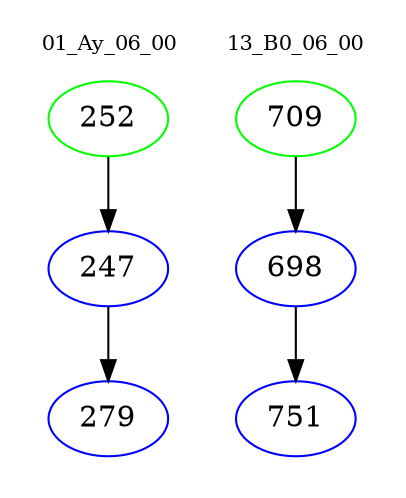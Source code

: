 digraph{
subgraph cluster_0 {
color = white
label = "01_Ay_06_00";
fontsize=10;
T0_252 [label="252", color="green"]
T0_252 -> T0_247 [color="black"]
T0_247 [label="247", color="blue"]
T0_247 -> T0_279 [color="black"]
T0_279 [label="279", color="blue"]
}
subgraph cluster_1 {
color = white
label = "13_B0_06_00";
fontsize=10;
T1_709 [label="709", color="green"]
T1_709 -> T1_698 [color="black"]
T1_698 [label="698", color="blue"]
T1_698 -> T1_751 [color="black"]
T1_751 [label="751", color="blue"]
}
}

